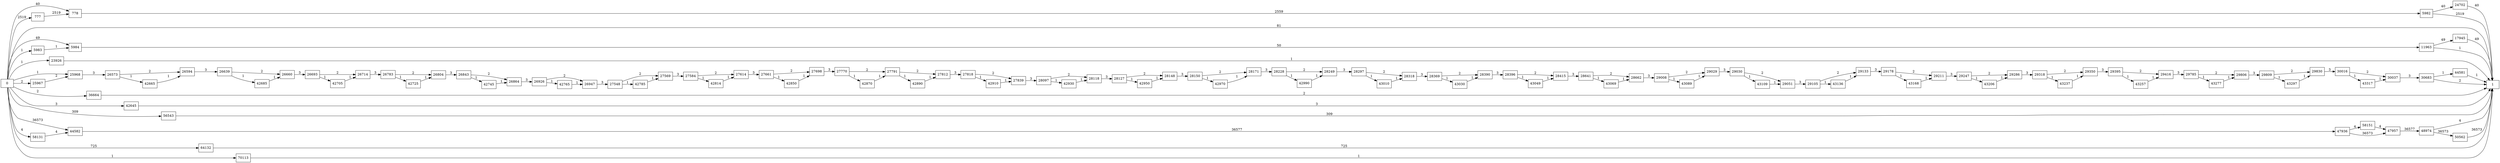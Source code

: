 digraph {
	graph [rankdir=LR]
	node [shape=rectangle]
	777 -> 778 [label=2519]
	778 -> 5982 [label=2559]
	5982 -> 1 [label=2519]
	5982 -> 24702 [label=40]
	5983 -> 5984 [label=1]
	5984 -> 11963 [label=50]
	11963 -> 17945 [label=49]
	11963 -> 1 [label=1]
	17945 -> 1 [label=49]
	23926 -> 1 [label=1]
	24702 -> 1 [label=40]
	25967 -> 25968 [label=2]
	25968 -> 26573 [label=3]
	26573 -> 26594 [label=2]
	26573 -> 42665 [label=1]
	26594 -> 26639 [label=3]
	26639 -> 26660 [label=2]
	26639 -> 42685 [label=1]
	26660 -> 26693 [label=3]
	26693 -> 26714 [label=2]
	26693 -> 42705 [label=1]
	26714 -> 26783 [label=3]
	26783 -> 26804 [label=2]
	26783 -> 42725 [label=1]
	26804 -> 26843 [label=3]
	26843 -> 26864 [label=2]
	26843 -> 42745 [label=1]
	26864 -> 26926 [label=3]
	26926 -> 26947 [label=2]
	26926 -> 42765 [label=1]
	26947 -> 27548 [label=3]
	27548 -> 27569 [label=2]
	27548 -> 42785 [label=1]
	27569 -> 27584 [label=3]
	27584 -> 27614 [label=2]
	27584 -> 42814 [label=1]
	27614 -> 27661 [label=3]
	27661 -> 27698 [label=2]
	27661 -> 42850 [label=1]
	27698 -> 27770 [label=3]
	27770 -> 27791 [label=2]
	27770 -> 42870 [label=1]
	27791 -> 27812 [label=2]
	27791 -> 42890 [label=1]
	27812 -> 27818 [label=3]
	27818 -> 27839 [label=2]
	27818 -> 42910 [label=1]
	27839 -> 28097 [label=3]
	28097 -> 28118 [label=2]
	28097 -> 42930 [label=1]
	28118 -> 28127 [label=3]
	28127 -> 28148 [label=2]
	28127 -> 42950 [label=1]
	28148 -> 28150 [label=3]
	28150 -> 28171 [label=2]
	28150 -> 42970 [label=1]
	28171 -> 28228 [label=3]
	28228 -> 28249 [label=2]
	28228 -> 42990 [label=1]
	28249 -> 28297 [label=3]
	28297 -> 28318 [label=2]
	28297 -> 43010 [label=1]
	28318 -> 28369 [label=3]
	28369 -> 28390 [label=2]
	28369 -> 43030 [label=1]
	28390 -> 28396 [label=3]
	28396 -> 28415 [label=2]
	28396 -> 43049 [label=1]
	28415 -> 28641 [label=3]
	28641 -> 28662 [label=2]
	28641 -> 43069 [label=1]
	28662 -> 29008 [label=3]
	29008 -> 29029 [label=2]
	29008 -> 43089 [label=1]
	29029 -> 29030 [label=3]
	29030 -> 29051 [label=2]
	29030 -> 43109 [label=1]
	29051 -> 29105 [label=3]
	29105 -> 29133 [label=2]
	29105 -> 43136 [label=1]
	29133 -> 29178 [label=3]
	29178 -> 29211 [label=2]
	29178 -> 43168 [label=1]
	29211 -> 29247 [label=3]
	29247 -> 29286 [label=2]
	29247 -> 43206 [label=1]
	29286 -> 29318 [label=3]
	29318 -> 29350 [label=2]
	29318 -> 43237 [label=1]
	29350 -> 29395 [label=3]
	29395 -> 29416 [label=2]
	29395 -> 43257 [label=1]
	29416 -> 29785 [label=3]
	29785 -> 29806 [label=2]
	29785 -> 43277 [label=1]
	29806 -> 29809 [label=3]
	29809 -> 29830 [label=2]
	29809 -> 43297 [label=1]
	29830 -> 30016 [label=3]
	30016 -> 30037 [label=2]
	30016 -> 43317 [label=1]
	30037 -> 30683 [label=3]
	30683 -> 1 [label=2]
	30683 -> 44581 [label=1]
	36664 -> 1 [label=2]
	42645 -> 1 [label=3]
	42665 -> 26594 [label=1]
	42685 -> 26660 [label=1]
	42705 -> 26714 [label=1]
	42725 -> 26804 [label=1]
	42745 -> 26864 [label=1]
	42765 -> 26947 [label=1]
	42785 -> 27569 [label=1]
	42814 -> 27614 [label=1]
	42850 -> 27698 [label=1]
	42870 -> 27791 [label=1]
	42890 -> 27812 [label=1]
	42910 -> 27839 [label=1]
	42930 -> 28118 [label=1]
	42950 -> 28148 [label=1]
	42970 -> 28171 [label=1]
	42990 -> 28249 [label=1]
	43010 -> 28318 [label=1]
	43030 -> 28390 [label=1]
	43049 -> 28415 [label=1]
	43069 -> 28662 [label=1]
	43089 -> 29029 [label=1]
	43109 -> 29051 [label=1]
	43136 -> 29133 [label=1]
	43168 -> 29211 [label=1]
	43206 -> 29286 [label=1]
	43237 -> 29350 [label=1]
	43257 -> 29416 [label=1]
	43277 -> 29806 [label=1]
	43297 -> 29830 [label=1]
	43317 -> 30037 [label=1]
	44581 -> 1 [label=1]
	44582 -> 47936 [label=36577]
	47936 -> 47957 [label=36573]
	47936 -> 58151 [label=4]
	47957 -> 48974 [label=36577]
	48974 -> 1 [label=4]
	48974 -> 50562 [label=36573]
	50562 -> 1 [label=36573]
	56543 -> 1 [label=309]
	58131 -> 44582 [label=4]
	58151 -> 47957 [label=4]
	64132 -> 1 [label=725]
	70113 -> 1 [label=1]
	0 -> 5983 [label=1]
	0 -> 5984 [label=49]
	0 -> 778 [label=40]
	0 -> 25968 [label=1]
	0 -> 44582 [label=36573]
	0 -> 777 [label=2519]
	0 -> 1 [label=81]
	0 -> 23926 [label=1]
	0 -> 25967 [label=2]
	0 -> 36664 [label=2]
	0 -> 42645 [label=3]
	0 -> 56543 [label=309]
	0 -> 58131 [label=4]
	0 -> 64132 [label=725]
	0 -> 70113 [label=1]
}
